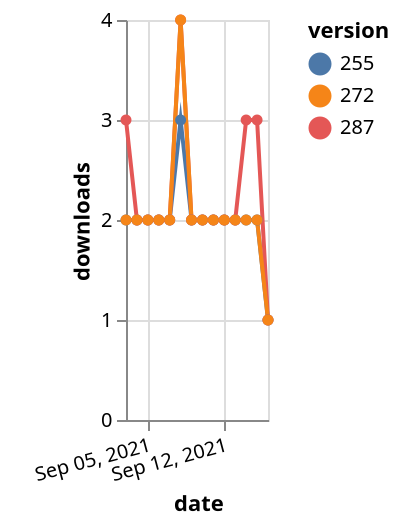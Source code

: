 {"$schema": "https://vega.github.io/schema/vega-lite/v5.json", "description": "A simple bar chart with embedded data.", "data": {"values": [{"date": "2021-09-03", "total": 2849, "delta": 2, "version": "255"}, {"date": "2021-09-04", "total": 2851, "delta": 2, "version": "255"}, {"date": "2021-09-05", "total": 2853, "delta": 2, "version": "255"}, {"date": "2021-09-06", "total": 2855, "delta": 2, "version": "255"}, {"date": "2021-09-07", "total": 2857, "delta": 2, "version": "255"}, {"date": "2021-09-08", "total": 2860, "delta": 3, "version": "255"}, {"date": "2021-09-09", "total": 2862, "delta": 2, "version": "255"}, {"date": "2021-09-10", "total": 2864, "delta": 2, "version": "255"}, {"date": "2021-09-11", "total": 2866, "delta": 2, "version": "255"}, {"date": "2021-09-12", "total": 2868, "delta": 2, "version": "255"}, {"date": "2021-09-13", "total": 2870, "delta": 2, "version": "255"}, {"date": "2021-09-14", "total": 2872, "delta": 2, "version": "255"}, {"date": "2021-09-15", "total": 2874, "delta": 2, "version": "255"}, {"date": "2021-09-16", "total": 2875, "delta": 1, "version": "255"}, {"date": "2021-09-03", "total": 690, "delta": 3, "version": "287"}, {"date": "2021-09-04", "total": 692, "delta": 2, "version": "287"}, {"date": "2021-09-05", "total": 694, "delta": 2, "version": "287"}, {"date": "2021-09-06", "total": 696, "delta": 2, "version": "287"}, {"date": "2021-09-07", "total": 698, "delta": 2, "version": "287"}, {"date": "2021-09-08", "total": 702, "delta": 4, "version": "287"}, {"date": "2021-09-09", "total": 704, "delta": 2, "version": "287"}, {"date": "2021-09-10", "total": 706, "delta": 2, "version": "287"}, {"date": "2021-09-11", "total": 708, "delta": 2, "version": "287"}, {"date": "2021-09-12", "total": 710, "delta": 2, "version": "287"}, {"date": "2021-09-13", "total": 712, "delta": 2, "version": "287"}, {"date": "2021-09-14", "total": 715, "delta": 3, "version": "287"}, {"date": "2021-09-15", "total": 718, "delta": 3, "version": "287"}, {"date": "2021-09-16", "total": 719, "delta": 1, "version": "287"}, {"date": "2021-09-03", "total": 2439, "delta": 2, "version": "272"}, {"date": "2021-09-04", "total": 2441, "delta": 2, "version": "272"}, {"date": "2021-09-05", "total": 2443, "delta": 2, "version": "272"}, {"date": "2021-09-06", "total": 2445, "delta": 2, "version": "272"}, {"date": "2021-09-07", "total": 2447, "delta": 2, "version": "272"}, {"date": "2021-09-08", "total": 2451, "delta": 4, "version": "272"}, {"date": "2021-09-09", "total": 2453, "delta": 2, "version": "272"}, {"date": "2021-09-10", "total": 2455, "delta": 2, "version": "272"}, {"date": "2021-09-11", "total": 2457, "delta": 2, "version": "272"}, {"date": "2021-09-12", "total": 2459, "delta": 2, "version": "272"}, {"date": "2021-09-13", "total": 2461, "delta": 2, "version": "272"}, {"date": "2021-09-14", "total": 2463, "delta": 2, "version": "272"}, {"date": "2021-09-15", "total": 2465, "delta": 2, "version": "272"}, {"date": "2021-09-16", "total": 2466, "delta": 1, "version": "272"}]}, "width": "container", "mark": {"type": "line", "point": {"filled": true}}, "encoding": {"x": {"field": "date", "type": "temporal", "timeUnit": "yearmonthdate", "title": "date", "axis": {"labelAngle": -15}}, "y": {"field": "delta", "type": "quantitative", "title": "downloads"}, "color": {"field": "version", "type": "nominal"}, "tooltip": {"field": "delta"}}}
